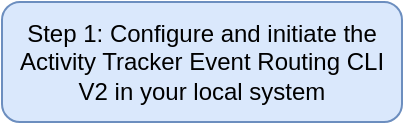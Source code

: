 <mxfile version="18.0.1" type="device"><diagram id="30TV_Ud0RqdOiskKdfKd" name="Page-1"><mxGraphModel dx="1102" dy="865" grid="1" gridSize="10" guides="1" tooltips="1" connect="1" arrows="1" fold="1" page="1" pageScale="1" pageWidth="850" pageHeight="1100" math="0" shadow="0"><root><mxCell id="0"/><mxCell id="1" parent="0"/><mxCell id="u7p3tHKsR6C7oOHg17Er-1" value="Step 1: Configure and initiate the Activity Tracker Event Routing CLI V2 in your local system" style="rounded=1;whiteSpace=wrap;html=1;fillColor=#dae8fc;strokeColor=#6c8ebf;" vertex="1" parent="1"><mxGeometry x="360" y="410" width="200" height="60" as="geometry"/></mxCell></root></mxGraphModel></diagram></mxfile>